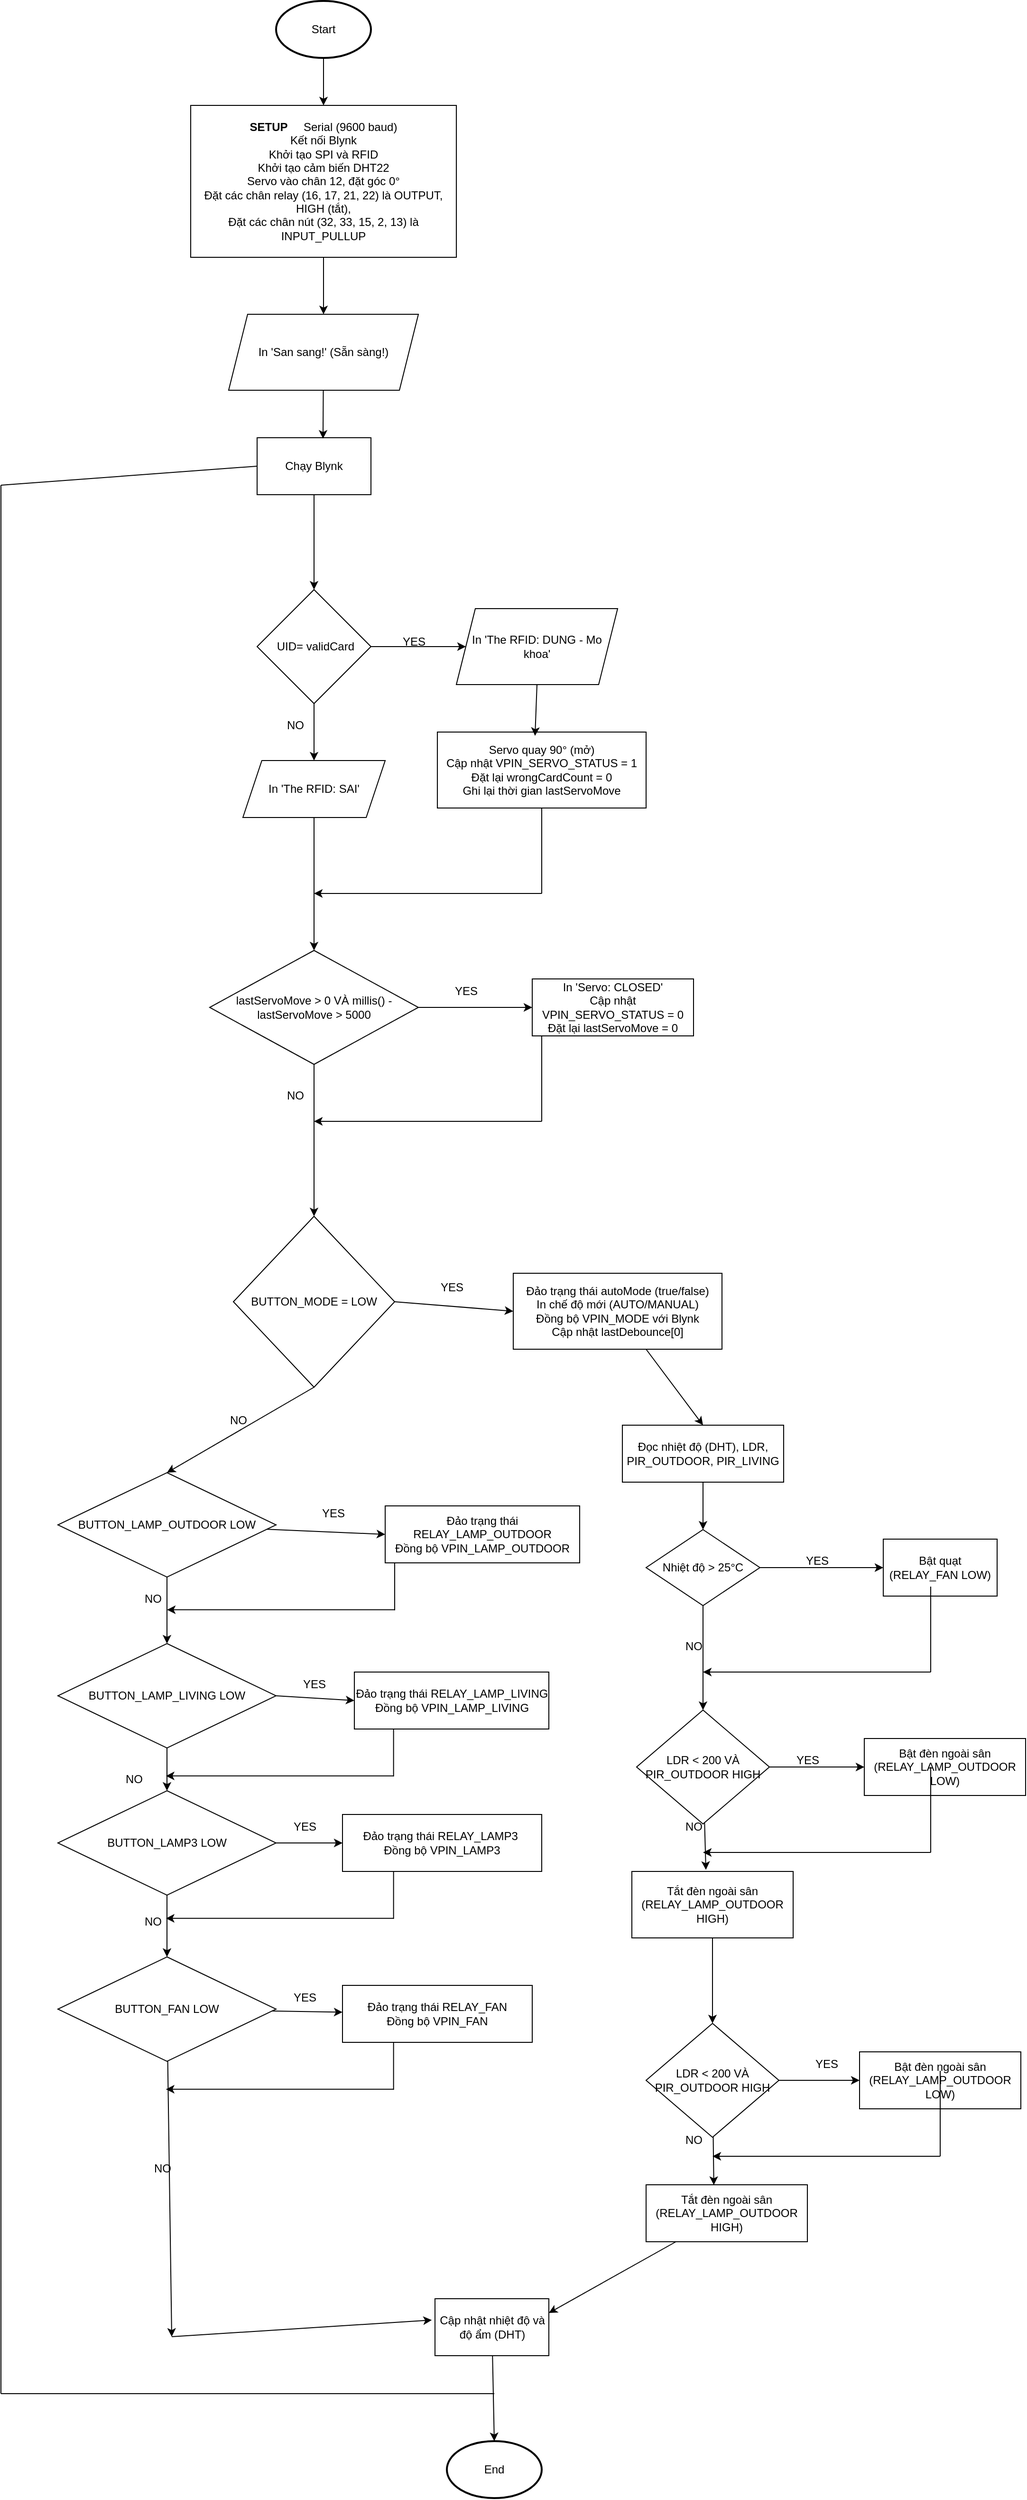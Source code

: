 <mxfile>
    <diagram id="G2S3tIb-roQ5os_rYVeo" name="Page-1">
        <mxGraphModel dx="1055" dy="694" grid="1" gridSize="10" guides="1" tooltips="1" connect="1" arrows="1" fold="1" page="1" pageScale="1" pageWidth="850" pageHeight="1100" math="0" shadow="0">
            <root>
                <mxCell id="0"/>
                <mxCell id="1" parent="0"/>
                <mxCell id="2" style="edgeStyle=none;html=1;exitX=0.5;exitY=1;exitDx=0;exitDy=0;exitPerimeter=0;entryX=0.5;entryY=0;entryDx=0;entryDy=0;" edge="1" parent="1" source="3" target="5">
                    <mxGeometry relative="1" as="geometry"/>
                </mxCell>
                <mxCell id="3" value="Start" style="strokeWidth=2;html=1;shape=mxgraph.flowchart.start_1;whiteSpace=wrap;" vertex="1" parent="1">
                    <mxGeometry x="310" y="60" width="100" height="60" as="geometry"/>
                </mxCell>
                <mxCell id="4" style="edgeStyle=none;html=1;entryX=0.5;entryY=0;entryDx=0;entryDy=0;" edge="1" parent="1" source="5" target="6">
                    <mxGeometry relative="1" as="geometry"/>
                </mxCell>
                <mxCell id="5" value="&lt;div&gt;&lt;b&gt;SETUP&amp;nbsp; &amp;nbsp; &amp;nbsp;&lt;/b&gt;Serial (9600 baud)&lt;/div&gt;&lt;div&gt;&lt;div&gt;Kết nối Blynk&lt;/div&gt;&lt;/div&gt;&lt;div&gt;&lt;div&gt;Khởi tạo SPI và RFID&lt;/div&gt;&lt;/div&gt;&lt;div&gt;&lt;div&gt;Khởi tạo cảm biến DHT22&lt;/div&gt;&lt;/div&gt;&lt;div&gt;&lt;div&gt;Servo vào chân 12, đặt góc 0°&lt;/div&gt;&lt;/div&gt;&lt;div&gt;&lt;div&gt;Đặt các chân relay (16, 17, 21, 22) là OUTPUT, HIGH (tắt),&lt;/div&gt;&lt;/div&gt;&lt;div&gt;&lt;div&gt;Đặt các chân nút (32, 33, 15, 2, 13) là INPUT_PULLUP&lt;/div&gt;&lt;/div&gt;" style="rounded=0;whiteSpace=wrap;html=1;" vertex="1" parent="1">
                    <mxGeometry x="220" y="170" width="280" height="160" as="geometry"/>
                </mxCell>
                <mxCell id="6" value="&lt;div&gt;In &#39;San sang!&#39; (Sẵn sàng!)&lt;/div&gt;" style="shape=parallelogram;perimeter=parallelogramPerimeter;whiteSpace=wrap;html=1;fixedSize=1;" vertex="1" parent="1">
                    <mxGeometry x="260" y="390" width="200" height="80" as="geometry"/>
                </mxCell>
                <mxCell id="7" value="&lt;div&gt;Chạy Blynk&lt;/div&gt;" style="rounded=0;whiteSpace=wrap;html=1;" vertex="1" parent="1">
                    <mxGeometry x="290" y="520" width="120" height="60" as="geometry"/>
                </mxCell>
                <mxCell id="8" style="edgeStyle=none;html=1;entryX=0.579;entryY=0.017;entryDx=0;entryDy=0;entryPerimeter=0;" edge="1" parent="1" source="6" target="7">
                    <mxGeometry relative="1" as="geometry"/>
                </mxCell>
                <mxCell id="12" style="edgeStyle=none;html=1;exitX=1;exitY=0.5;exitDx=0;exitDy=0;entryX=0;entryY=0.5;entryDx=0;entryDy=0;" edge="1" parent="1" source="9" target="11">
                    <mxGeometry relative="1" as="geometry"/>
                </mxCell>
                <mxCell id="18" style="edgeStyle=none;html=1;exitX=0.5;exitY=1;exitDx=0;exitDy=0;entryX=0.5;entryY=0;entryDx=0;entryDy=0;" edge="1" parent="1" source="9" target="17">
                    <mxGeometry relative="1" as="geometry"/>
                </mxCell>
                <mxCell id="9" value="&lt;div&gt;&amp;nbsp;UID= validCard&lt;/div&gt;" style="rhombus;whiteSpace=wrap;html=1;" vertex="1" parent="1">
                    <mxGeometry x="290" y="680" width="120" height="120" as="geometry"/>
                </mxCell>
                <mxCell id="10" value="" style="endArrow=classic;html=1;exitX=0.5;exitY=1;exitDx=0;exitDy=0;" edge="1" parent="1" source="7" target="9">
                    <mxGeometry width="50" height="50" relative="1" as="geometry">
                        <mxPoint x="470" y="450" as="sourcePoint"/>
                        <mxPoint x="520" y="400" as="targetPoint"/>
                    </mxGeometry>
                </mxCell>
                <mxCell id="11" value="&lt;div&gt;In &#39;The RFID: DUNG - Mo khoa&#39;&lt;/div&gt;" style="shape=parallelogram;perimeter=parallelogramPerimeter;whiteSpace=wrap;html=1;fixedSize=1;" vertex="1" parent="1">
                    <mxGeometry x="500" y="700" width="170" height="80" as="geometry"/>
                </mxCell>
                <mxCell id="13" value="YES" style="text;html=1;align=center;verticalAlign=middle;resizable=0;points=[];autosize=1;strokeColor=none;fillColor=none;" vertex="1" parent="1">
                    <mxGeometry x="430" y="720" width="50" height="30" as="geometry"/>
                </mxCell>
                <mxCell id="14" value="&lt;div&gt;Servo quay 90° (mở)&lt;/div&gt;&lt;div&gt;&lt;div&gt;Cập nhật VPIN_SERVO_STATUS = 1&lt;/div&gt;&lt;/div&gt;&lt;div&gt;&lt;div&gt;Đặt lại wrongCardCount = 0&lt;/div&gt;&lt;/div&gt;&lt;div&gt;&lt;div&gt;Ghi lại thời gian lastServoMove&lt;/div&gt;&lt;/div&gt;" style="rounded=0;whiteSpace=wrap;html=1;" vertex="1" parent="1">
                    <mxGeometry x="480" y="830" width="220" height="80" as="geometry"/>
                </mxCell>
                <mxCell id="15" style="edgeStyle=none;html=1;exitX=0.5;exitY=1;exitDx=0;exitDy=0;entryX=0.468;entryY=0.05;entryDx=0;entryDy=0;entryPerimeter=0;" edge="1" parent="1" source="11" target="14">
                    <mxGeometry relative="1" as="geometry"/>
                </mxCell>
                <mxCell id="21" style="edgeStyle=none;html=1;entryX=0.5;entryY=0;entryDx=0;entryDy=0;" edge="1" parent="1" source="17" target="20">
                    <mxGeometry relative="1" as="geometry"/>
                </mxCell>
                <mxCell id="17" value="&lt;div&gt;In &#39;The RFID: SAI&#39;&lt;/div&gt;" style="shape=parallelogram;perimeter=parallelogramPerimeter;whiteSpace=wrap;html=1;fixedSize=1;" vertex="1" parent="1">
                    <mxGeometry x="275" y="860" width="150" height="60" as="geometry"/>
                </mxCell>
                <mxCell id="19" value="NO" style="text;html=1;align=center;verticalAlign=middle;resizable=0;points=[];autosize=1;strokeColor=none;fillColor=none;" vertex="1" parent="1">
                    <mxGeometry x="310" y="808" width="40" height="30" as="geometry"/>
                </mxCell>
                <mxCell id="26" style="edgeStyle=none;html=1;entryX=0;entryY=0.5;entryDx=0;entryDy=0;" edge="1" parent="1" source="20" target="25">
                    <mxGeometry relative="1" as="geometry"/>
                </mxCell>
                <mxCell id="28" style="edgeStyle=none;html=1;" edge="1" parent="1" source="20">
                    <mxGeometry relative="1" as="geometry">
                        <mxPoint x="350" y="1340" as="targetPoint"/>
                    </mxGeometry>
                </mxCell>
                <mxCell id="20" value="&lt;div&gt;lastServoMove &amp;gt; 0 VÀ millis() - lastServoMove &amp;gt; 5000&lt;/div&gt;" style="rhombus;whiteSpace=wrap;html=1;" vertex="1" parent="1">
                    <mxGeometry x="240" y="1060" width="220" height="120" as="geometry"/>
                </mxCell>
                <mxCell id="23" value="" style="endArrow=none;html=1;entryX=0.5;entryY=1;entryDx=0;entryDy=0;" edge="1" parent="1" target="14">
                    <mxGeometry width="50" height="50" relative="1" as="geometry">
                        <mxPoint x="590" y="1000" as="sourcePoint"/>
                        <mxPoint x="620" y="1000" as="targetPoint"/>
                    </mxGeometry>
                </mxCell>
                <mxCell id="24" value="" style="endArrow=classic;html=1;" edge="1" parent="1">
                    <mxGeometry width="50" height="50" relative="1" as="geometry">
                        <mxPoint x="590" y="1000" as="sourcePoint"/>
                        <mxPoint x="350" y="1000" as="targetPoint"/>
                    </mxGeometry>
                </mxCell>
                <mxCell id="25" value="&lt;div&gt;In &#39;Servo: CLOSED&#39;&lt;/div&gt;&lt;div&gt;&lt;div&gt;Cập nhật VPIN_SERVO_STATUS = 0&lt;/div&gt;&lt;/div&gt;&lt;div&gt;&lt;div&gt;Đặt lại lastServoMove = 0&lt;/div&gt;&lt;/div&gt;" style="rounded=0;whiteSpace=wrap;html=1;" vertex="1" parent="1">
                    <mxGeometry x="580" y="1090" width="170" height="60" as="geometry"/>
                </mxCell>
                <mxCell id="27" value="YES" style="text;html=1;align=center;verticalAlign=middle;resizable=0;points=[];autosize=1;strokeColor=none;fillColor=none;" vertex="1" parent="1">
                    <mxGeometry x="485" y="1088" width="50" height="30" as="geometry"/>
                </mxCell>
                <mxCell id="29" value="" style="endArrow=none;html=1;entryX=0.5;entryY=1;entryDx=0;entryDy=0;" edge="1" parent="1">
                    <mxGeometry width="50" height="50" relative="1" as="geometry">
                        <mxPoint x="590" y="1240" as="sourcePoint"/>
                        <mxPoint x="590" y="1150" as="targetPoint"/>
                    </mxGeometry>
                </mxCell>
                <mxCell id="30" value="" style="endArrow=classic;html=1;" edge="1" parent="1">
                    <mxGeometry width="50" height="50" relative="1" as="geometry">
                        <mxPoint x="590" y="1240" as="sourcePoint"/>
                        <mxPoint x="350" y="1240" as="targetPoint"/>
                    </mxGeometry>
                </mxCell>
                <mxCell id="31" value="NO" style="text;html=1;align=center;verticalAlign=middle;resizable=0;points=[];autosize=1;strokeColor=none;fillColor=none;" vertex="1" parent="1">
                    <mxGeometry x="310" y="1198" width="40" height="30" as="geometry"/>
                </mxCell>
                <mxCell id="56" style="edgeStyle=none;html=1;entryX=0.5;entryY=0;entryDx=0;entryDy=0;exitX=0.5;exitY=1;exitDx=0;exitDy=0;" edge="1" parent="1" source="32" target="54">
                    <mxGeometry relative="1" as="geometry">
                        <mxPoint x="340" y="1530" as="sourcePoint"/>
                    </mxGeometry>
                </mxCell>
                <mxCell id="32" value="&lt;div&gt;BUTTON_MODE = LOW&lt;/div&gt;" style="rhombus;whiteSpace=wrap;html=1;" vertex="1" parent="1">
                    <mxGeometry x="265" y="1340" width="170" height="180" as="geometry"/>
                </mxCell>
                <mxCell id="45" style="edgeStyle=none;html=1;entryX=0.5;entryY=0;entryDx=0;entryDy=0;" edge="1" parent="1" source="33" target="37">
                    <mxGeometry relative="1" as="geometry"/>
                </mxCell>
                <mxCell id="33" value="&lt;div&gt;Đảo trạng thái autoMode (true/false)&lt;/div&gt;&lt;div&gt;&lt;div&gt;In chế độ mới (AUTO/MANUAL)&lt;/div&gt;&lt;/div&gt;&lt;div&gt;&lt;div&gt;Đồng bộ VPIN_MODE với Blynk&lt;/div&gt;&lt;/div&gt;&lt;div&gt;&lt;div&gt;Cập nhật lastDebounce[0]&lt;/div&gt;&lt;/div&gt;" style="rounded=0;whiteSpace=wrap;html=1;" vertex="1" parent="1">
                    <mxGeometry x="560" y="1400" width="220" height="80" as="geometry"/>
                </mxCell>
                <mxCell id="34" value="" style="endArrow=classic;html=1;exitX=1;exitY=0.5;exitDx=0;exitDy=0;entryX=0;entryY=0.5;entryDx=0;entryDy=0;" edge="1" parent="1" source="32" target="33">
                    <mxGeometry width="50" height="50" relative="1" as="geometry">
                        <mxPoint x="440" y="1410" as="sourcePoint"/>
                        <mxPoint x="490" y="1360" as="targetPoint"/>
                    </mxGeometry>
                </mxCell>
                <mxCell id="35" value="YES" style="text;html=1;align=center;verticalAlign=middle;resizable=0;points=[];autosize=1;strokeColor=none;fillColor=none;" vertex="1" parent="1">
                    <mxGeometry x="470" y="1400" width="50" height="30" as="geometry"/>
                </mxCell>
                <mxCell id="47" style="edgeStyle=none;html=1;entryX=0.5;entryY=0;entryDx=0;entryDy=0;" edge="1" parent="1" source="36" target="39">
                    <mxGeometry relative="1" as="geometry"/>
                </mxCell>
                <mxCell id="51" style="edgeStyle=none;html=1;entryX=0;entryY=0.5;entryDx=0;entryDy=0;" edge="1" parent="1" source="36" target="38">
                    <mxGeometry relative="1" as="geometry"/>
                </mxCell>
                <mxCell id="36" value="&lt;div&gt;Nhiệt độ &amp;gt; 25°C&lt;/div&gt;" style="rhombus;whiteSpace=wrap;html=1;" vertex="1" parent="1">
                    <mxGeometry x="700" y="1670" width="120" height="80" as="geometry"/>
                </mxCell>
                <mxCell id="46" style="edgeStyle=none;html=1;entryX=0.5;entryY=0;entryDx=0;entryDy=0;" edge="1" parent="1" source="37" target="36">
                    <mxGeometry relative="1" as="geometry"/>
                </mxCell>
                <mxCell id="37" value="&lt;div&gt;Đọc nhiệt độ (DHT), LDR, PIR_OUTDOOR, PIR_LIVING&lt;/div&gt;" style="rounded=0;whiteSpace=wrap;html=1;" vertex="1" parent="1">
                    <mxGeometry x="675" y="1560" width="170" height="60" as="geometry"/>
                </mxCell>
                <mxCell id="38" value="&lt;div&gt;Bật quạt (RELAY_FAN LOW)&lt;/div&gt;" style="rounded=0;whiteSpace=wrap;html=1;" vertex="1" parent="1">
                    <mxGeometry x="950" y="1680" width="120" height="60" as="geometry"/>
                </mxCell>
                <mxCell id="52" style="edgeStyle=none;html=1;entryX=0;entryY=0.5;entryDx=0;entryDy=0;" edge="1" parent="1" source="39" target="40">
                    <mxGeometry relative="1" as="geometry"/>
                </mxCell>
                <mxCell id="39" value="&lt;div&gt;LDR &amp;lt; 200 VÀ PIR_OUTDOOR HIGH&lt;/div&gt;" style="rhombus;whiteSpace=wrap;html=1;" vertex="1" parent="1">
                    <mxGeometry x="690" y="1860" width="140" height="120" as="geometry"/>
                </mxCell>
                <mxCell id="40" value="&lt;div&gt;Bật đèn ngoài sân (RELAY_LAMP_OUTDOOR LOW)&lt;/div&gt;" style="rounded=0;whiteSpace=wrap;html=1;" vertex="1" parent="1">
                    <mxGeometry x="930" y="1890" width="170" height="60" as="geometry"/>
                </mxCell>
                <mxCell id="49" style="edgeStyle=none;html=1;entryX=0.5;entryY=0;entryDx=0;entryDy=0;" edge="1" parent="1" source="41" target="42">
                    <mxGeometry relative="1" as="geometry"/>
                </mxCell>
                <mxCell id="41" value="&lt;div&gt;Tắt đèn ngoài sân (RELAY_LAMP_OUTDOOR HIGH)&lt;/div&gt;" style="rounded=0;whiteSpace=wrap;html=1;" vertex="1" parent="1">
                    <mxGeometry x="685" y="2030" width="170" height="70" as="geometry"/>
                </mxCell>
                <mxCell id="53" style="edgeStyle=none;html=1;entryX=0;entryY=0.5;entryDx=0;entryDy=0;" edge="1" parent="1" source="42" target="43">
                    <mxGeometry relative="1" as="geometry"/>
                </mxCell>
                <mxCell id="42" value="&lt;div&gt;LDR &amp;lt; 200 VÀ PIR_OUTDOOR HIGH&lt;/div&gt;" style="rhombus;whiteSpace=wrap;html=1;" vertex="1" parent="1">
                    <mxGeometry x="700" y="2190" width="140" height="120" as="geometry"/>
                </mxCell>
                <mxCell id="43" value="&lt;div&gt;Bật đèn ngoài sân (RELAY_LAMP_OUTDOOR LOW)&lt;/div&gt;" style="rounded=0;whiteSpace=wrap;html=1;" vertex="1" parent="1">
                    <mxGeometry x="925" y="2220" width="170" height="60" as="geometry"/>
                </mxCell>
                <mxCell id="91" style="edgeStyle=none;html=1;entryX=1;entryY=0.25;entryDx=0;entryDy=0;" edge="1" parent="1" source="44" target="89">
                    <mxGeometry relative="1" as="geometry"/>
                </mxCell>
                <mxCell id="44" value="&lt;div&gt;Tắt đèn ngoài sân (RELAY_LAMP_OUTDOOR HIGH)&lt;/div&gt;" style="rounded=0;whiteSpace=wrap;html=1;" vertex="1" parent="1">
                    <mxGeometry x="700" y="2360" width="170" height="60" as="geometry"/>
                </mxCell>
                <mxCell id="48" style="edgeStyle=none;html=1;entryX=0.459;entryY=-0.024;entryDx=0;entryDy=0;entryPerimeter=0;" edge="1" parent="1" source="39" target="41">
                    <mxGeometry relative="1" as="geometry"/>
                </mxCell>
                <mxCell id="50" style="edgeStyle=none;html=1;entryX=0.42;entryY=0.004;entryDx=0;entryDy=0;entryPerimeter=0;" edge="1" parent="1" source="42" target="44">
                    <mxGeometry relative="1" as="geometry"/>
                </mxCell>
                <mxCell id="57" style="edgeStyle=none;html=1;entryX=0;entryY=0.5;entryDx=0;entryDy=0;" edge="1" parent="1" source="54" target="55">
                    <mxGeometry relative="1" as="geometry"/>
                </mxCell>
                <mxCell id="67" style="edgeStyle=none;html=1;exitX=0.5;exitY=1;exitDx=0;exitDy=0;entryX=0.5;entryY=0;entryDx=0;entryDy=0;" edge="1" parent="1" source="54" target="58">
                    <mxGeometry relative="1" as="geometry"/>
                </mxCell>
                <mxCell id="54" value="&lt;div&gt;BUTTON_LAMP_OUTDOOR LOW&lt;/div&gt;" style="rhombus;whiteSpace=wrap;html=1;" vertex="1" parent="1">
                    <mxGeometry x="80" y="1610" width="230" height="110" as="geometry"/>
                </mxCell>
                <mxCell id="55" value="&lt;div&gt;Đảo trạng thái RELAY_LAMP_OUTDOOR&lt;/div&gt;&lt;div&gt;&lt;div&gt;Đồng bộ VPIN_LAMP_OUTDOOR&lt;/div&gt;&lt;/div&gt;" style="rounded=0;whiteSpace=wrap;html=1;" vertex="1" parent="1">
                    <mxGeometry x="425" y="1645" width="205" height="60" as="geometry"/>
                </mxCell>
                <mxCell id="68" style="edgeStyle=none;html=1;entryX=0.5;entryY=0;entryDx=0;entryDy=0;" edge="1" parent="1" source="58" target="60">
                    <mxGeometry relative="1" as="geometry"/>
                </mxCell>
                <mxCell id="70" style="edgeStyle=none;html=1;exitX=1;exitY=0.5;exitDx=0;exitDy=0;entryX=0;entryY=0.5;entryDx=0;entryDy=0;" edge="1" parent="1" source="58" target="59">
                    <mxGeometry relative="1" as="geometry"/>
                </mxCell>
                <mxCell id="58" value="&lt;div&gt;BUTTON_LAMP_LIVING LOW&lt;/div&gt;" style="rhombus;whiteSpace=wrap;html=1;" vertex="1" parent="1">
                    <mxGeometry x="80" y="1790" width="230" height="110" as="geometry"/>
                </mxCell>
                <mxCell id="59" value="&lt;div&gt;Đảo trạng thái&amp;nbsp;&lt;span style=&quot;background-color: transparent;&quot;&gt;RELAY_LAMP_LIVING&lt;/span&gt;&lt;/div&gt;&lt;div&gt;&lt;div&gt;Đồng bộ&amp;nbsp;&lt;span style=&quot;background-color: transparent;&quot;&gt;VPIN_LAMP_LIVING&lt;/span&gt;&lt;/div&gt;&lt;/div&gt;" style="rounded=0;whiteSpace=wrap;html=1;" vertex="1" parent="1">
                    <mxGeometry x="392.5" y="1820" width="205" height="60" as="geometry"/>
                </mxCell>
                <mxCell id="69" style="edgeStyle=none;html=1;entryX=0.5;entryY=0;entryDx=0;entryDy=0;" edge="1" parent="1" source="60" target="62">
                    <mxGeometry relative="1" as="geometry"/>
                </mxCell>
                <mxCell id="71" style="edgeStyle=none;html=1;exitX=1;exitY=0.5;exitDx=0;exitDy=0;entryX=0;entryY=0.5;entryDx=0;entryDy=0;" edge="1" parent="1" source="60" target="64">
                    <mxGeometry relative="1" as="geometry"/>
                </mxCell>
                <mxCell id="60" value="&lt;div&gt;BUTTON_LAMP3 LOW&lt;/div&gt;" style="rhombus;whiteSpace=wrap;html=1;" vertex="1" parent="1">
                    <mxGeometry x="80" y="1945" width="230" height="110" as="geometry"/>
                </mxCell>
                <mxCell id="72" style="edgeStyle=none;html=1;" edge="1" parent="1" source="62" target="65">
                    <mxGeometry relative="1" as="geometry"/>
                </mxCell>
                <mxCell id="87" style="edgeStyle=none;html=1;" edge="1" parent="1" source="62">
                    <mxGeometry relative="1" as="geometry">
                        <mxPoint x="200" y="2520" as="targetPoint"/>
                    </mxGeometry>
                </mxCell>
                <mxCell id="62" value="&lt;div&gt;BUTTON_FAN LOW&lt;/div&gt;" style="rhombus;whiteSpace=wrap;html=1;" vertex="1" parent="1">
                    <mxGeometry x="80" y="2120" width="230" height="110" as="geometry"/>
                </mxCell>
                <mxCell id="64" value="&lt;div&gt;Đảo trạng thái RELAY_LAMP3&amp;nbsp;&lt;/div&gt;&lt;div&gt;&lt;div&gt;Đồng bộ VPIN_LAMP3&lt;/div&gt;&lt;/div&gt;" style="rounded=0;whiteSpace=wrap;html=1;" vertex="1" parent="1">
                    <mxGeometry x="380" y="1970" width="210" height="60" as="geometry"/>
                </mxCell>
                <mxCell id="65" value="&lt;div&gt;Đảo trạng thái RELAY_FAN&lt;/div&gt;&lt;div&gt;&lt;div&gt;Đồng bộ VPIN_FAN&lt;/div&gt;&lt;/div&gt;" style="rounded=0;whiteSpace=wrap;html=1;" vertex="1" parent="1">
                    <mxGeometry x="380" y="2150" width="200" height="60" as="geometry"/>
                </mxCell>
                <mxCell id="73" value="" style="endArrow=none;html=1;entryX=0.5;entryY=1;entryDx=0;entryDy=0;" edge="1" parent="1">
                    <mxGeometry width="50" height="50" relative="1" as="geometry">
                        <mxPoint x="1000" y="1820" as="sourcePoint"/>
                        <mxPoint x="1000" y="1730" as="targetPoint"/>
                    </mxGeometry>
                </mxCell>
                <mxCell id="74" value="" style="endArrow=classic;html=1;" edge="1" parent="1">
                    <mxGeometry width="50" height="50" relative="1" as="geometry">
                        <mxPoint x="1000" y="1820" as="sourcePoint"/>
                        <mxPoint x="760" y="1820" as="targetPoint"/>
                    </mxGeometry>
                </mxCell>
                <mxCell id="75" value="" style="endArrow=none;html=1;entryX=0.5;entryY=1;entryDx=0;entryDy=0;" edge="1" parent="1">
                    <mxGeometry width="50" height="50" relative="1" as="geometry">
                        <mxPoint x="1000" y="2010" as="sourcePoint"/>
                        <mxPoint x="1000" y="1920" as="targetPoint"/>
                    </mxGeometry>
                </mxCell>
                <mxCell id="76" value="" style="endArrow=classic;html=1;" edge="1" parent="1">
                    <mxGeometry width="50" height="50" relative="1" as="geometry">
                        <mxPoint x="1000" y="2010" as="sourcePoint"/>
                        <mxPoint x="760" y="2010" as="targetPoint"/>
                    </mxGeometry>
                </mxCell>
                <mxCell id="77" value="" style="endArrow=none;html=1;entryX=0.5;entryY=1;entryDx=0;entryDy=0;" edge="1" parent="1">
                    <mxGeometry width="50" height="50" relative="1" as="geometry">
                        <mxPoint x="1010" y="2330" as="sourcePoint"/>
                        <mxPoint x="1010" y="2240" as="targetPoint"/>
                    </mxGeometry>
                </mxCell>
                <mxCell id="78" value="" style="endArrow=classic;html=1;" edge="1" parent="1">
                    <mxGeometry width="50" height="50" relative="1" as="geometry">
                        <mxPoint x="1010" y="2330" as="sourcePoint"/>
                        <mxPoint x="770" y="2330" as="targetPoint"/>
                    </mxGeometry>
                </mxCell>
                <mxCell id="79" value="" style="endArrow=none;html=1;" edge="1" parent="1">
                    <mxGeometry width="50" height="50" relative="1" as="geometry">
                        <mxPoint x="435.0" y="1755.0" as="sourcePoint"/>
                        <mxPoint x="435" y="1705" as="targetPoint"/>
                    </mxGeometry>
                </mxCell>
                <mxCell id="80" value="" style="endArrow=classic;html=1;" edge="1" parent="1">
                    <mxGeometry width="50" height="50" relative="1" as="geometry">
                        <mxPoint x="435.0" y="1754.41" as="sourcePoint"/>
                        <mxPoint x="195.0" y="1754.41" as="targetPoint"/>
                    </mxGeometry>
                </mxCell>
                <mxCell id="81" value="" style="endArrow=none;html=1;" edge="1" parent="1">
                    <mxGeometry width="50" height="50" relative="1" as="geometry">
                        <mxPoint x="433.82" y="1930.0" as="sourcePoint"/>
                        <mxPoint x="433.82" y="1880" as="targetPoint"/>
                    </mxGeometry>
                </mxCell>
                <mxCell id="82" value="" style="endArrow=classic;html=1;" edge="1" parent="1">
                    <mxGeometry width="50" height="50" relative="1" as="geometry">
                        <mxPoint x="433.82" y="1929.41" as="sourcePoint"/>
                        <mxPoint x="193.82" y="1929.41" as="targetPoint"/>
                    </mxGeometry>
                </mxCell>
                <mxCell id="83" value="" style="endArrow=none;html=1;" edge="1" parent="1">
                    <mxGeometry width="50" height="50" relative="1" as="geometry">
                        <mxPoint x="433.82" y="2080" as="sourcePoint"/>
                        <mxPoint x="433.82" y="2030" as="targetPoint"/>
                    </mxGeometry>
                </mxCell>
                <mxCell id="84" value="" style="endArrow=classic;html=1;" edge="1" parent="1">
                    <mxGeometry width="50" height="50" relative="1" as="geometry">
                        <mxPoint x="433.82" y="2079.41" as="sourcePoint"/>
                        <mxPoint x="193.82" y="2079.41" as="targetPoint"/>
                    </mxGeometry>
                </mxCell>
                <mxCell id="85" value="" style="endArrow=none;html=1;" edge="1" parent="1">
                    <mxGeometry width="50" height="50" relative="1" as="geometry">
                        <mxPoint x="433.82" y="2260" as="sourcePoint"/>
                        <mxPoint x="433.82" y="2210" as="targetPoint"/>
                    </mxGeometry>
                </mxCell>
                <mxCell id="86" value="" style="endArrow=classic;html=1;" edge="1" parent="1">
                    <mxGeometry width="50" height="50" relative="1" as="geometry">
                        <mxPoint x="433.82" y="2259.41" as="sourcePoint"/>
                        <mxPoint x="193.82" y="2259.41" as="targetPoint"/>
                    </mxGeometry>
                </mxCell>
                <mxCell id="88" value="NO" style="text;html=1;align=center;verticalAlign=middle;resizable=0;points=[];autosize=1;strokeColor=none;fillColor=none;" vertex="1" parent="1">
                    <mxGeometry x="250" y="1540" width="40" height="30" as="geometry"/>
                </mxCell>
                <mxCell id="89" value="&lt;div&gt;Cập nhật nhiệt độ và độ ẩm (DHT)&lt;/div&gt;" style="rounded=0;whiteSpace=wrap;html=1;" vertex="1" parent="1">
                    <mxGeometry x="477.5" y="2480" width="120" height="60" as="geometry"/>
                </mxCell>
                <mxCell id="90" value="" style="endArrow=classic;html=1;entryX=-0.028;entryY=0.375;entryDx=0;entryDy=0;entryPerimeter=0;" edge="1" parent="1" target="89">
                    <mxGeometry width="50" height="50" relative="1" as="geometry">
                        <mxPoint x="200" y="2520" as="sourcePoint"/>
                        <mxPoint x="660" y="2440" as="targetPoint"/>
                    </mxGeometry>
                </mxCell>
                <mxCell id="92" value="End" style="strokeWidth=2;html=1;shape=mxgraph.flowchart.start_1;whiteSpace=wrap;" vertex="1" parent="1">
                    <mxGeometry x="490" y="2630" width="100" height="60" as="geometry"/>
                </mxCell>
                <mxCell id="93" style="edgeStyle=none;html=1;entryX=0.5;entryY=0;entryDx=0;entryDy=0;entryPerimeter=0;" edge="1" parent="1" source="89" target="92">
                    <mxGeometry relative="1" as="geometry"/>
                </mxCell>
                <mxCell id="94" value="&lt;span style=&quot;color: rgb(0, 0, 0);&quot;&gt;NO&lt;/span&gt;" style="text;html=1;align=center;verticalAlign=middle;resizable=0;points=[];autosize=1;strokeColor=none;fillColor=none;" vertex="1" parent="1">
                    <mxGeometry x="160" y="1728" width="40" height="30" as="geometry"/>
                </mxCell>
                <mxCell id="95" value="&lt;span style=&quot;color: rgb(0, 0, 0);&quot;&gt;NO&lt;/span&gt;" style="text;html=1;align=center;verticalAlign=middle;resizable=0;points=[];autosize=1;strokeColor=none;fillColor=none;" vertex="1" parent="1">
                    <mxGeometry x="140" y="1918" width="40" height="30" as="geometry"/>
                </mxCell>
                <mxCell id="96" value="&lt;span style=&quot;color: rgb(0, 0, 0);&quot;&gt;NO&lt;/span&gt;" style="text;html=1;align=center;verticalAlign=middle;resizable=0;points=[];autosize=1;strokeColor=none;fillColor=none;" vertex="1" parent="1">
                    <mxGeometry x="160" y="2068" width="40" height="30" as="geometry"/>
                </mxCell>
                <mxCell id="97" value="&lt;span style=&quot;color: rgb(0, 0, 0);&quot;&gt;NO&lt;/span&gt;" style="text;html=1;align=center;verticalAlign=middle;resizable=0;points=[];autosize=1;strokeColor=none;fillColor=none;" vertex="1" parent="1">
                    <mxGeometry x="170" y="2328" width="40" height="30" as="geometry"/>
                </mxCell>
                <mxCell id="98" value="&lt;span style=&quot;color: rgb(0, 0, 0);&quot;&gt;NO&lt;/span&gt;" style="text;html=1;align=center;verticalAlign=middle;resizable=0;points=[];autosize=1;strokeColor=none;fillColor=none;" vertex="1" parent="1">
                    <mxGeometry x="730" y="1778" width="40" height="30" as="geometry"/>
                </mxCell>
                <mxCell id="99" value="&lt;span style=&quot;color: rgb(0, 0, 0);&quot;&gt;NO&lt;/span&gt;" style="text;html=1;align=center;verticalAlign=middle;resizable=0;points=[];autosize=1;strokeColor=none;fillColor=none;" vertex="1" parent="1">
                    <mxGeometry x="730" y="1968" width="40" height="30" as="geometry"/>
                </mxCell>
                <mxCell id="100" value="&lt;span style=&quot;color: rgb(0, 0, 0);&quot;&gt;NO&lt;/span&gt;" style="text;html=1;align=center;verticalAlign=middle;resizable=0;points=[];autosize=1;strokeColor=none;fillColor=none;" vertex="1" parent="1">
                    <mxGeometry x="730" y="2298" width="40" height="30" as="geometry"/>
                </mxCell>
                <mxCell id="101" value="&lt;span style=&quot;color: rgb(0, 0, 0);&quot;&gt;YES&lt;/span&gt;" style="text;html=1;align=center;verticalAlign=middle;resizable=0;points=[];autosize=1;strokeColor=none;fillColor=none;" vertex="1" parent="1">
                    <mxGeometry x="345" y="1638" width="50" height="30" as="geometry"/>
                </mxCell>
                <mxCell id="102" value="&lt;span style=&quot;color: rgb(0, 0, 0);&quot;&gt;YES&lt;/span&gt;" style="text;html=1;align=center;verticalAlign=middle;resizable=0;points=[];autosize=1;strokeColor=none;fillColor=none;" vertex="1" parent="1">
                    <mxGeometry x="855" y="1688" width="50" height="30" as="geometry"/>
                </mxCell>
                <mxCell id="103" value="&lt;span style=&quot;color: rgb(0, 0, 0);&quot;&gt;YES&lt;/span&gt;" style="text;html=1;align=center;verticalAlign=middle;resizable=0;points=[];autosize=1;strokeColor=none;fillColor=none;" vertex="1" parent="1">
                    <mxGeometry x="845" y="1898" width="50" height="30" as="geometry"/>
                </mxCell>
                <mxCell id="104" value="&lt;span style=&quot;color: rgb(0, 0, 0);&quot;&gt;YES&lt;/span&gt;" style="text;html=1;align=center;verticalAlign=middle;resizable=0;points=[];autosize=1;strokeColor=none;fillColor=none;" vertex="1" parent="1">
                    <mxGeometry x="325" y="1818" width="50" height="30" as="geometry"/>
                </mxCell>
                <mxCell id="105" value="&lt;span style=&quot;color: rgb(0, 0, 0);&quot;&gt;YES&lt;/span&gt;" style="text;html=1;align=center;verticalAlign=middle;resizable=0;points=[];autosize=1;strokeColor=none;fillColor=none;" vertex="1" parent="1">
                    <mxGeometry x="315" y="1968" width="50" height="30" as="geometry"/>
                </mxCell>
                <mxCell id="106" value="&lt;span style=&quot;color: rgb(0, 0, 0);&quot;&gt;YES&lt;/span&gt;" style="text;html=1;align=center;verticalAlign=middle;resizable=0;points=[];autosize=1;strokeColor=none;fillColor=none;" vertex="1" parent="1">
                    <mxGeometry x="315" y="2148" width="50" height="30" as="geometry"/>
                </mxCell>
                <mxCell id="107" value="&lt;span style=&quot;color: rgb(0, 0, 0);&quot;&gt;YES&lt;/span&gt;" style="text;html=1;align=center;verticalAlign=middle;resizable=0;points=[];autosize=1;strokeColor=none;fillColor=none;" vertex="1" parent="1">
                    <mxGeometry x="865" y="2218" width="50" height="30" as="geometry"/>
                </mxCell>
                <mxCell id="109" value="" style="endArrow=none;html=1;" edge="1" parent="1">
                    <mxGeometry width="50" height="50" relative="1" as="geometry">
                        <mxPoint x="20" y="2580" as="sourcePoint"/>
                        <mxPoint x="540" y="2580" as="targetPoint"/>
                    </mxGeometry>
                </mxCell>
                <mxCell id="110" value="" style="endArrow=none;html=1;" edge="1" parent="1">
                    <mxGeometry width="50" height="50" relative="1" as="geometry">
                        <mxPoint x="20" y="2580" as="sourcePoint"/>
                        <mxPoint x="20" y="570" as="targetPoint"/>
                    </mxGeometry>
                </mxCell>
                <mxCell id="111" value="" style="endArrow=none;html=1;entryX=0;entryY=0.5;entryDx=0;entryDy=0;" edge="1" parent="1" target="7">
                    <mxGeometry width="50" height="50" relative="1" as="geometry">
                        <mxPoint x="20" y="570" as="sourcePoint"/>
                        <mxPoint x="460" y="560" as="targetPoint"/>
                    </mxGeometry>
                </mxCell>
            </root>
        </mxGraphModel>
    </diagram>
</mxfile>